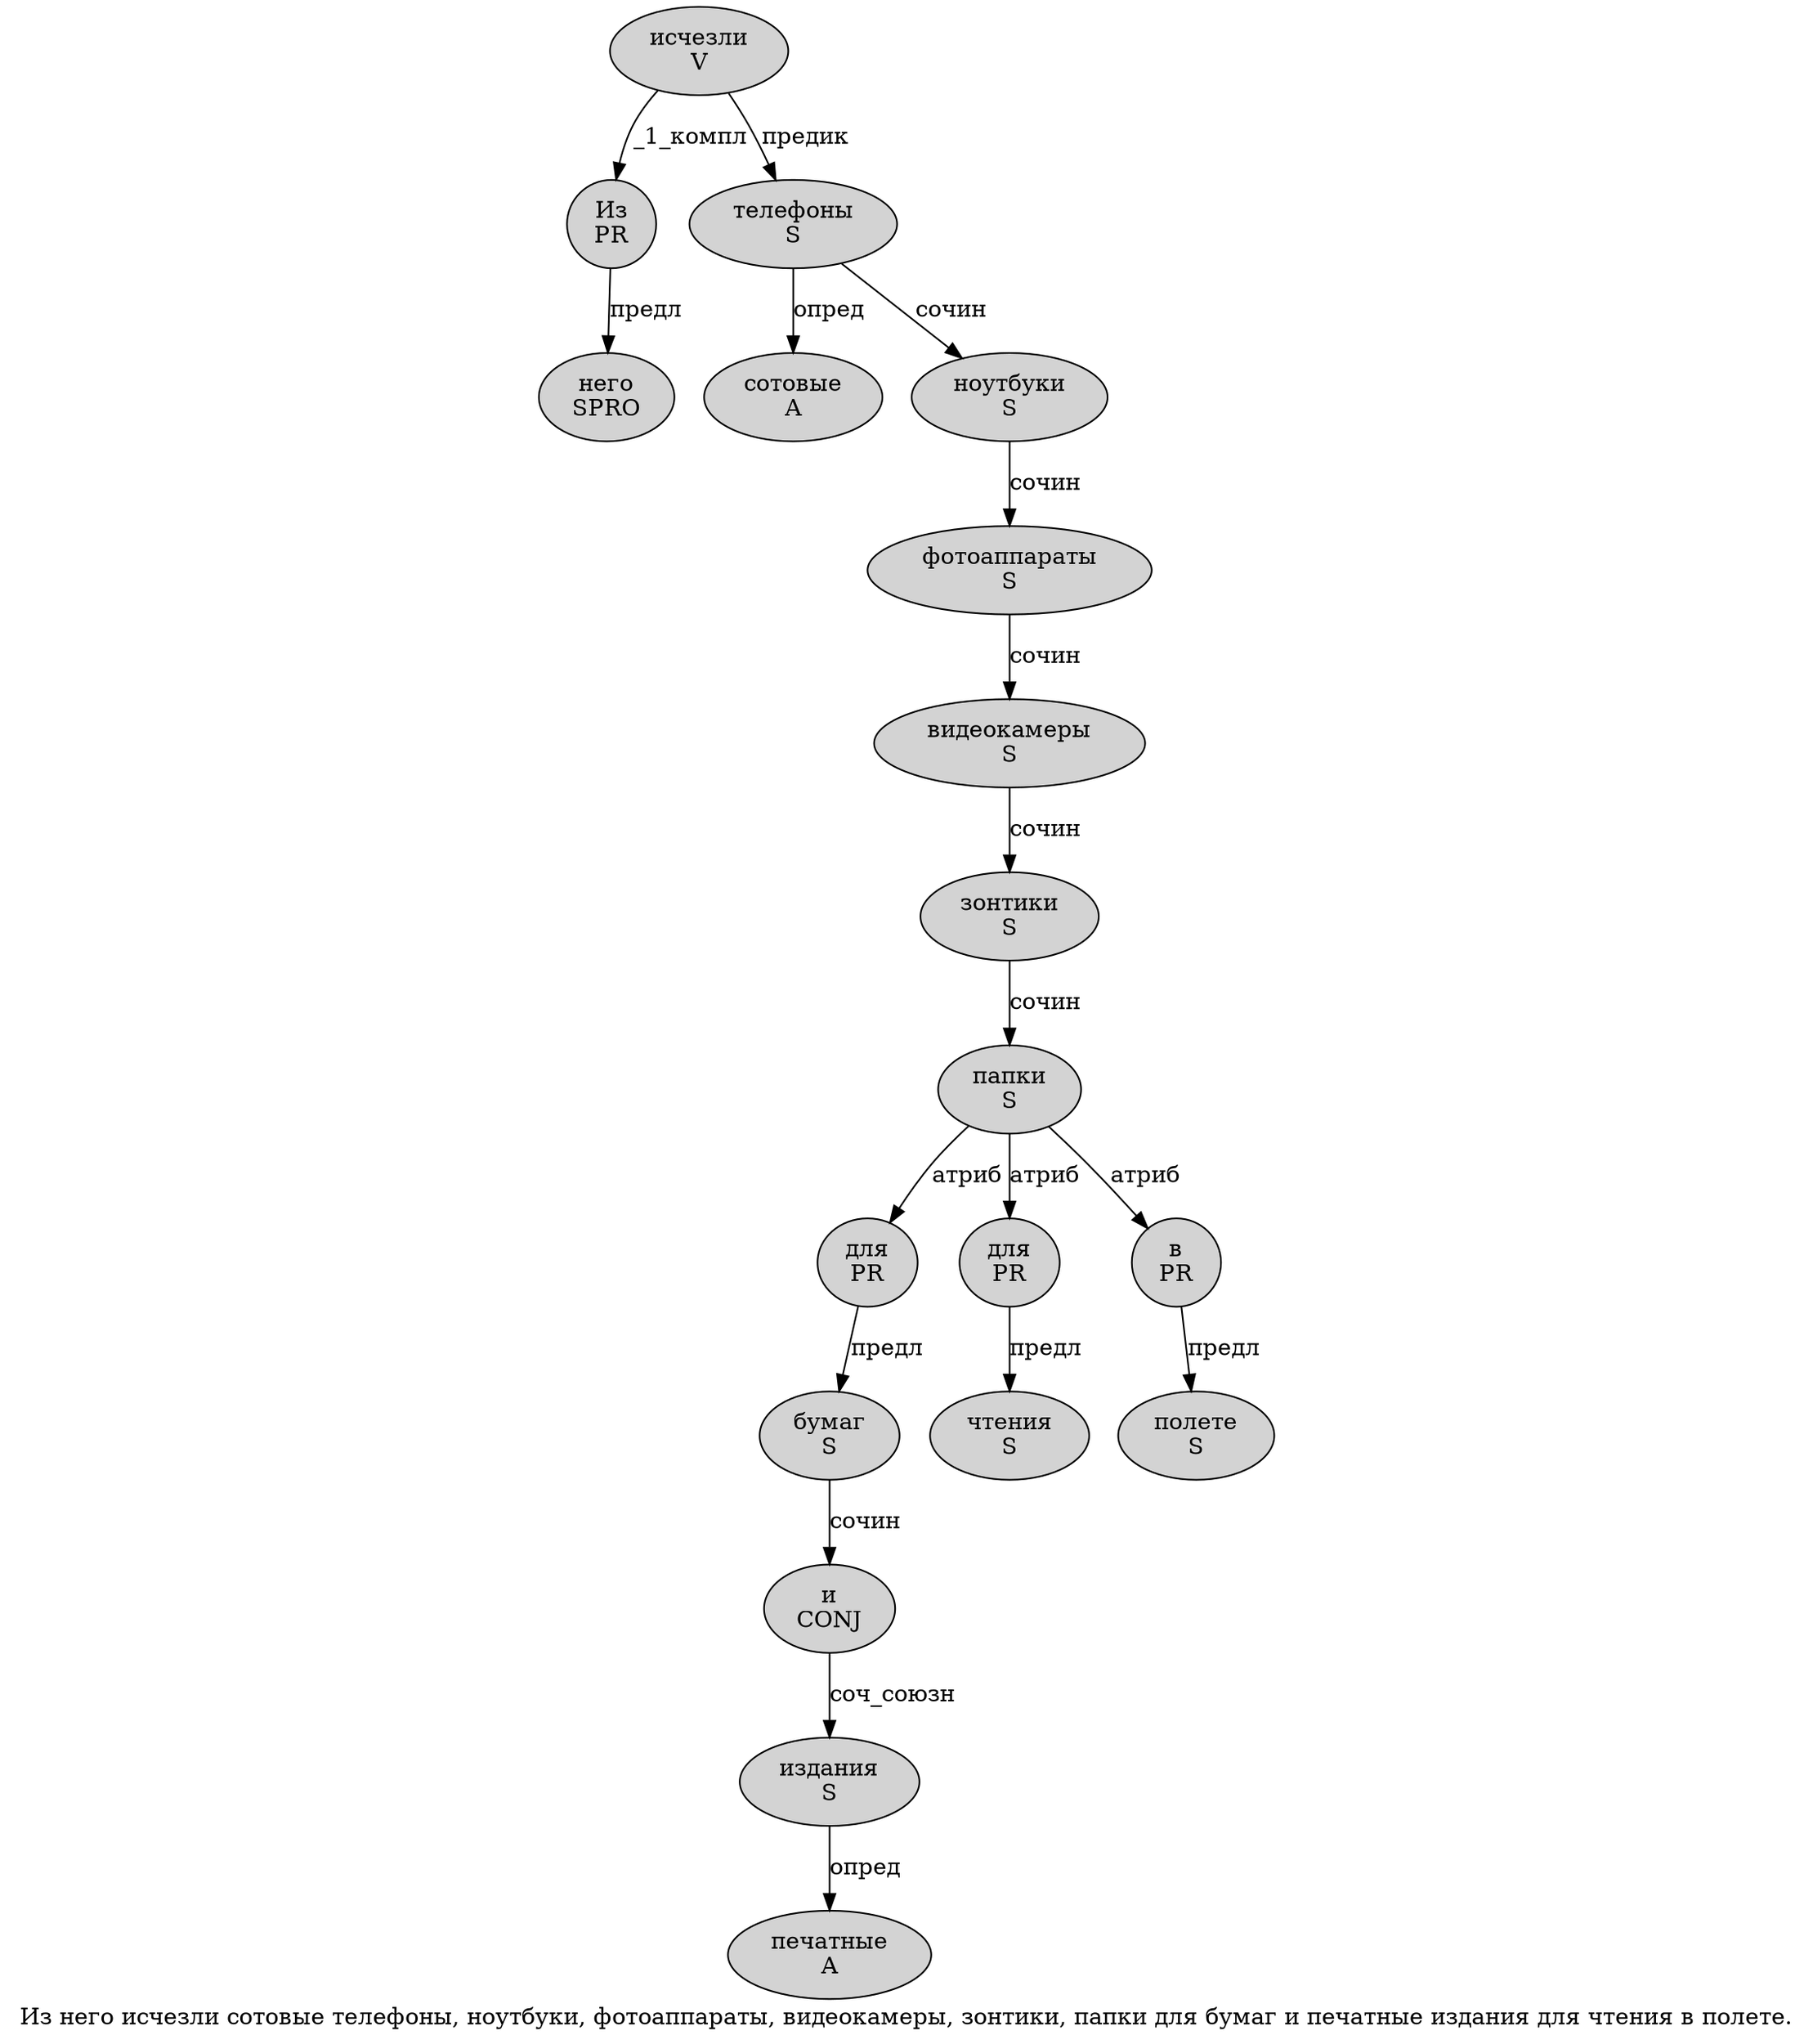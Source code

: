 digraph SENTENCE_1214 {
	graph [label="Из него исчезли сотовые телефоны, ноутбуки, фотоаппараты, видеокамеры, зонтики, папки для бумаг и печатные издания для чтения в полете."]
	node [style=filled]
		0 [label="Из
PR" color="" fillcolor=lightgray penwidth=1 shape=ellipse]
		1 [label="него
SPRO" color="" fillcolor=lightgray penwidth=1 shape=ellipse]
		2 [label="исчезли
V" color="" fillcolor=lightgray penwidth=1 shape=ellipse]
		3 [label="сотовые
A" color="" fillcolor=lightgray penwidth=1 shape=ellipse]
		4 [label="телефоны
S" color="" fillcolor=lightgray penwidth=1 shape=ellipse]
		6 [label="ноутбуки
S" color="" fillcolor=lightgray penwidth=1 shape=ellipse]
		8 [label="фотоаппараты
S" color="" fillcolor=lightgray penwidth=1 shape=ellipse]
		10 [label="видеокамеры
S" color="" fillcolor=lightgray penwidth=1 shape=ellipse]
		12 [label="зонтики
S" color="" fillcolor=lightgray penwidth=1 shape=ellipse]
		14 [label="папки
S" color="" fillcolor=lightgray penwidth=1 shape=ellipse]
		15 [label="для
PR" color="" fillcolor=lightgray penwidth=1 shape=ellipse]
		16 [label="бумаг
S" color="" fillcolor=lightgray penwidth=1 shape=ellipse]
		17 [label="и
CONJ" color="" fillcolor=lightgray penwidth=1 shape=ellipse]
		18 [label="печатные
A" color="" fillcolor=lightgray penwidth=1 shape=ellipse]
		19 [label="издания
S" color="" fillcolor=lightgray penwidth=1 shape=ellipse]
		20 [label="для
PR" color="" fillcolor=lightgray penwidth=1 shape=ellipse]
		21 [label="чтения
S" color="" fillcolor=lightgray penwidth=1 shape=ellipse]
		22 [label="в
PR" color="" fillcolor=lightgray penwidth=1 shape=ellipse]
		23 [label="полете
S" color="" fillcolor=lightgray penwidth=1 shape=ellipse]
			0 -> 1 [label="предл"]
			17 -> 19 [label="соч_союзн"]
			19 -> 18 [label="опред"]
			20 -> 21 [label="предл"]
			2 -> 0 [label="_1_компл"]
			2 -> 4 [label="предик"]
			14 -> 15 [label="атриб"]
			14 -> 20 [label="атриб"]
			14 -> 22 [label="атриб"]
			8 -> 10 [label="сочин"]
			6 -> 8 [label="сочин"]
			10 -> 12 [label="сочин"]
			15 -> 16 [label="предл"]
			12 -> 14 [label="сочин"]
			4 -> 3 [label="опред"]
			4 -> 6 [label="сочин"]
			22 -> 23 [label="предл"]
			16 -> 17 [label="сочин"]
}